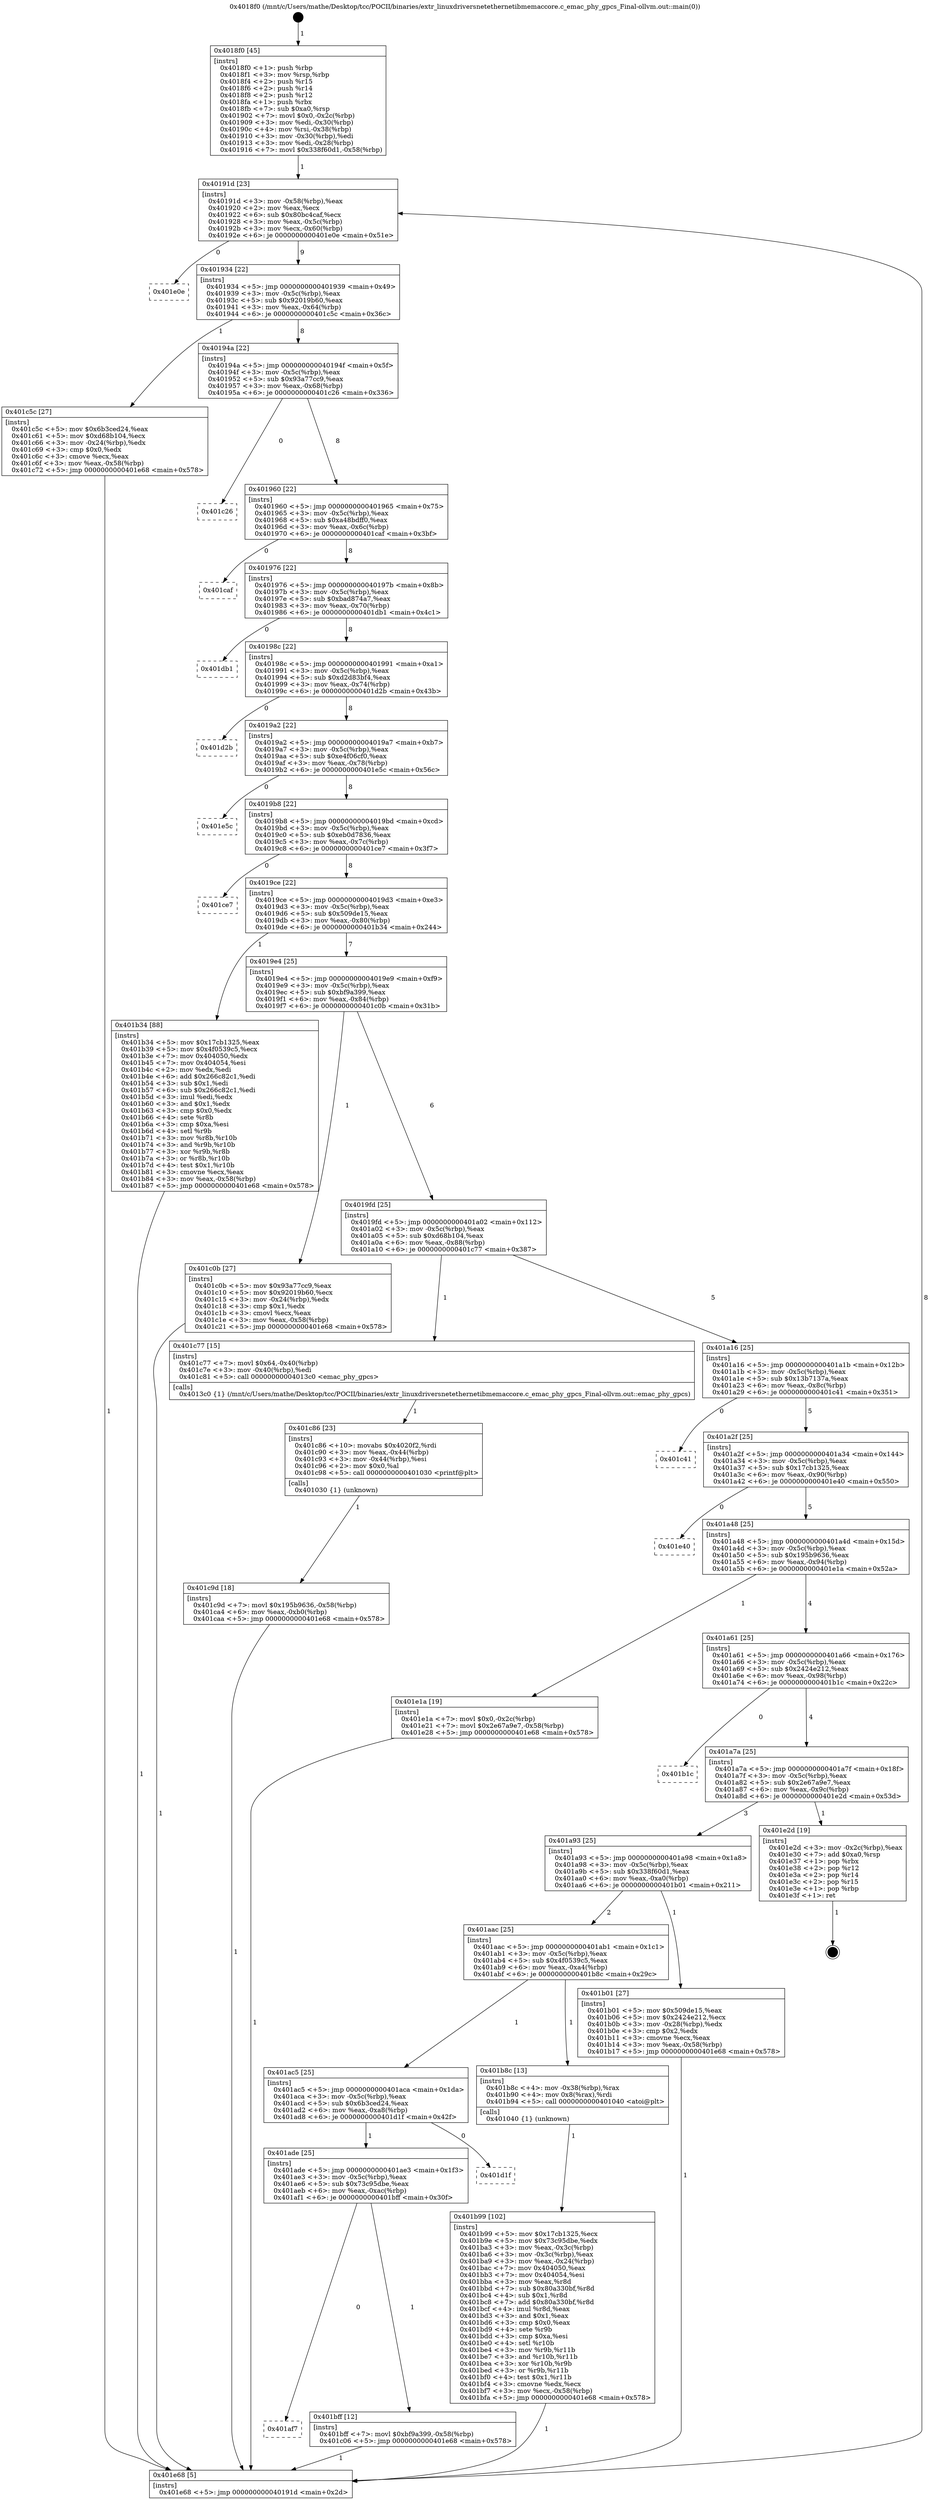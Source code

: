 digraph "0x4018f0" {
  label = "0x4018f0 (/mnt/c/Users/mathe/Desktop/tcc/POCII/binaries/extr_linuxdriversnetethernetibmemaccore.c_emac_phy_gpcs_Final-ollvm.out::main(0))"
  labelloc = "t"
  node[shape=record]

  Entry [label="",width=0.3,height=0.3,shape=circle,fillcolor=black,style=filled]
  "0x40191d" [label="{
     0x40191d [23]\l
     | [instrs]\l
     &nbsp;&nbsp;0x40191d \<+3\>: mov -0x58(%rbp),%eax\l
     &nbsp;&nbsp;0x401920 \<+2\>: mov %eax,%ecx\l
     &nbsp;&nbsp;0x401922 \<+6\>: sub $0x80bc4caf,%ecx\l
     &nbsp;&nbsp;0x401928 \<+3\>: mov %eax,-0x5c(%rbp)\l
     &nbsp;&nbsp;0x40192b \<+3\>: mov %ecx,-0x60(%rbp)\l
     &nbsp;&nbsp;0x40192e \<+6\>: je 0000000000401e0e \<main+0x51e\>\l
  }"]
  "0x401e0e" [label="{
     0x401e0e\l
  }", style=dashed]
  "0x401934" [label="{
     0x401934 [22]\l
     | [instrs]\l
     &nbsp;&nbsp;0x401934 \<+5\>: jmp 0000000000401939 \<main+0x49\>\l
     &nbsp;&nbsp;0x401939 \<+3\>: mov -0x5c(%rbp),%eax\l
     &nbsp;&nbsp;0x40193c \<+5\>: sub $0x92019b60,%eax\l
     &nbsp;&nbsp;0x401941 \<+3\>: mov %eax,-0x64(%rbp)\l
     &nbsp;&nbsp;0x401944 \<+6\>: je 0000000000401c5c \<main+0x36c\>\l
  }"]
  Exit [label="",width=0.3,height=0.3,shape=circle,fillcolor=black,style=filled,peripheries=2]
  "0x401c5c" [label="{
     0x401c5c [27]\l
     | [instrs]\l
     &nbsp;&nbsp;0x401c5c \<+5\>: mov $0x6b3ced24,%eax\l
     &nbsp;&nbsp;0x401c61 \<+5\>: mov $0xd68b104,%ecx\l
     &nbsp;&nbsp;0x401c66 \<+3\>: mov -0x24(%rbp),%edx\l
     &nbsp;&nbsp;0x401c69 \<+3\>: cmp $0x0,%edx\l
     &nbsp;&nbsp;0x401c6c \<+3\>: cmove %ecx,%eax\l
     &nbsp;&nbsp;0x401c6f \<+3\>: mov %eax,-0x58(%rbp)\l
     &nbsp;&nbsp;0x401c72 \<+5\>: jmp 0000000000401e68 \<main+0x578\>\l
  }"]
  "0x40194a" [label="{
     0x40194a [22]\l
     | [instrs]\l
     &nbsp;&nbsp;0x40194a \<+5\>: jmp 000000000040194f \<main+0x5f\>\l
     &nbsp;&nbsp;0x40194f \<+3\>: mov -0x5c(%rbp),%eax\l
     &nbsp;&nbsp;0x401952 \<+5\>: sub $0x93a77cc9,%eax\l
     &nbsp;&nbsp;0x401957 \<+3\>: mov %eax,-0x68(%rbp)\l
     &nbsp;&nbsp;0x40195a \<+6\>: je 0000000000401c26 \<main+0x336\>\l
  }"]
  "0x401c9d" [label="{
     0x401c9d [18]\l
     | [instrs]\l
     &nbsp;&nbsp;0x401c9d \<+7\>: movl $0x195b9636,-0x58(%rbp)\l
     &nbsp;&nbsp;0x401ca4 \<+6\>: mov %eax,-0xb0(%rbp)\l
     &nbsp;&nbsp;0x401caa \<+5\>: jmp 0000000000401e68 \<main+0x578\>\l
  }"]
  "0x401c26" [label="{
     0x401c26\l
  }", style=dashed]
  "0x401960" [label="{
     0x401960 [22]\l
     | [instrs]\l
     &nbsp;&nbsp;0x401960 \<+5\>: jmp 0000000000401965 \<main+0x75\>\l
     &nbsp;&nbsp;0x401965 \<+3\>: mov -0x5c(%rbp),%eax\l
     &nbsp;&nbsp;0x401968 \<+5\>: sub $0xa48bdff0,%eax\l
     &nbsp;&nbsp;0x40196d \<+3\>: mov %eax,-0x6c(%rbp)\l
     &nbsp;&nbsp;0x401970 \<+6\>: je 0000000000401caf \<main+0x3bf\>\l
  }"]
  "0x401c86" [label="{
     0x401c86 [23]\l
     | [instrs]\l
     &nbsp;&nbsp;0x401c86 \<+10\>: movabs $0x4020f2,%rdi\l
     &nbsp;&nbsp;0x401c90 \<+3\>: mov %eax,-0x44(%rbp)\l
     &nbsp;&nbsp;0x401c93 \<+3\>: mov -0x44(%rbp),%esi\l
     &nbsp;&nbsp;0x401c96 \<+2\>: mov $0x0,%al\l
     &nbsp;&nbsp;0x401c98 \<+5\>: call 0000000000401030 \<printf@plt\>\l
     | [calls]\l
     &nbsp;&nbsp;0x401030 \{1\} (unknown)\l
  }"]
  "0x401caf" [label="{
     0x401caf\l
  }", style=dashed]
  "0x401976" [label="{
     0x401976 [22]\l
     | [instrs]\l
     &nbsp;&nbsp;0x401976 \<+5\>: jmp 000000000040197b \<main+0x8b\>\l
     &nbsp;&nbsp;0x40197b \<+3\>: mov -0x5c(%rbp),%eax\l
     &nbsp;&nbsp;0x40197e \<+5\>: sub $0xbad874a7,%eax\l
     &nbsp;&nbsp;0x401983 \<+3\>: mov %eax,-0x70(%rbp)\l
     &nbsp;&nbsp;0x401986 \<+6\>: je 0000000000401db1 \<main+0x4c1\>\l
  }"]
  "0x401af7" [label="{
     0x401af7\l
  }", style=dashed]
  "0x401db1" [label="{
     0x401db1\l
  }", style=dashed]
  "0x40198c" [label="{
     0x40198c [22]\l
     | [instrs]\l
     &nbsp;&nbsp;0x40198c \<+5\>: jmp 0000000000401991 \<main+0xa1\>\l
     &nbsp;&nbsp;0x401991 \<+3\>: mov -0x5c(%rbp),%eax\l
     &nbsp;&nbsp;0x401994 \<+5\>: sub $0xd2d83bf4,%eax\l
     &nbsp;&nbsp;0x401999 \<+3\>: mov %eax,-0x74(%rbp)\l
     &nbsp;&nbsp;0x40199c \<+6\>: je 0000000000401d2b \<main+0x43b\>\l
  }"]
  "0x401bff" [label="{
     0x401bff [12]\l
     | [instrs]\l
     &nbsp;&nbsp;0x401bff \<+7\>: movl $0xbf9a399,-0x58(%rbp)\l
     &nbsp;&nbsp;0x401c06 \<+5\>: jmp 0000000000401e68 \<main+0x578\>\l
  }"]
  "0x401d2b" [label="{
     0x401d2b\l
  }", style=dashed]
  "0x4019a2" [label="{
     0x4019a2 [22]\l
     | [instrs]\l
     &nbsp;&nbsp;0x4019a2 \<+5\>: jmp 00000000004019a7 \<main+0xb7\>\l
     &nbsp;&nbsp;0x4019a7 \<+3\>: mov -0x5c(%rbp),%eax\l
     &nbsp;&nbsp;0x4019aa \<+5\>: sub $0xe4f06cf0,%eax\l
     &nbsp;&nbsp;0x4019af \<+3\>: mov %eax,-0x78(%rbp)\l
     &nbsp;&nbsp;0x4019b2 \<+6\>: je 0000000000401e5c \<main+0x56c\>\l
  }"]
  "0x401ade" [label="{
     0x401ade [25]\l
     | [instrs]\l
     &nbsp;&nbsp;0x401ade \<+5\>: jmp 0000000000401ae3 \<main+0x1f3\>\l
     &nbsp;&nbsp;0x401ae3 \<+3\>: mov -0x5c(%rbp),%eax\l
     &nbsp;&nbsp;0x401ae6 \<+5\>: sub $0x73c95dbe,%eax\l
     &nbsp;&nbsp;0x401aeb \<+6\>: mov %eax,-0xac(%rbp)\l
     &nbsp;&nbsp;0x401af1 \<+6\>: je 0000000000401bff \<main+0x30f\>\l
  }"]
  "0x401e5c" [label="{
     0x401e5c\l
  }", style=dashed]
  "0x4019b8" [label="{
     0x4019b8 [22]\l
     | [instrs]\l
     &nbsp;&nbsp;0x4019b8 \<+5\>: jmp 00000000004019bd \<main+0xcd\>\l
     &nbsp;&nbsp;0x4019bd \<+3\>: mov -0x5c(%rbp),%eax\l
     &nbsp;&nbsp;0x4019c0 \<+5\>: sub $0xeb0d7836,%eax\l
     &nbsp;&nbsp;0x4019c5 \<+3\>: mov %eax,-0x7c(%rbp)\l
     &nbsp;&nbsp;0x4019c8 \<+6\>: je 0000000000401ce7 \<main+0x3f7\>\l
  }"]
  "0x401d1f" [label="{
     0x401d1f\l
  }", style=dashed]
  "0x401ce7" [label="{
     0x401ce7\l
  }", style=dashed]
  "0x4019ce" [label="{
     0x4019ce [22]\l
     | [instrs]\l
     &nbsp;&nbsp;0x4019ce \<+5\>: jmp 00000000004019d3 \<main+0xe3\>\l
     &nbsp;&nbsp;0x4019d3 \<+3\>: mov -0x5c(%rbp),%eax\l
     &nbsp;&nbsp;0x4019d6 \<+5\>: sub $0x509de15,%eax\l
     &nbsp;&nbsp;0x4019db \<+3\>: mov %eax,-0x80(%rbp)\l
     &nbsp;&nbsp;0x4019de \<+6\>: je 0000000000401b34 \<main+0x244\>\l
  }"]
  "0x401b99" [label="{
     0x401b99 [102]\l
     | [instrs]\l
     &nbsp;&nbsp;0x401b99 \<+5\>: mov $0x17cb1325,%ecx\l
     &nbsp;&nbsp;0x401b9e \<+5\>: mov $0x73c95dbe,%edx\l
     &nbsp;&nbsp;0x401ba3 \<+3\>: mov %eax,-0x3c(%rbp)\l
     &nbsp;&nbsp;0x401ba6 \<+3\>: mov -0x3c(%rbp),%eax\l
     &nbsp;&nbsp;0x401ba9 \<+3\>: mov %eax,-0x24(%rbp)\l
     &nbsp;&nbsp;0x401bac \<+7\>: mov 0x404050,%eax\l
     &nbsp;&nbsp;0x401bb3 \<+7\>: mov 0x404054,%esi\l
     &nbsp;&nbsp;0x401bba \<+3\>: mov %eax,%r8d\l
     &nbsp;&nbsp;0x401bbd \<+7\>: sub $0x80a330bf,%r8d\l
     &nbsp;&nbsp;0x401bc4 \<+4\>: sub $0x1,%r8d\l
     &nbsp;&nbsp;0x401bc8 \<+7\>: add $0x80a330bf,%r8d\l
     &nbsp;&nbsp;0x401bcf \<+4\>: imul %r8d,%eax\l
     &nbsp;&nbsp;0x401bd3 \<+3\>: and $0x1,%eax\l
     &nbsp;&nbsp;0x401bd6 \<+3\>: cmp $0x0,%eax\l
     &nbsp;&nbsp;0x401bd9 \<+4\>: sete %r9b\l
     &nbsp;&nbsp;0x401bdd \<+3\>: cmp $0xa,%esi\l
     &nbsp;&nbsp;0x401be0 \<+4\>: setl %r10b\l
     &nbsp;&nbsp;0x401be4 \<+3\>: mov %r9b,%r11b\l
     &nbsp;&nbsp;0x401be7 \<+3\>: and %r10b,%r11b\l
     &nbsp;&nbsp;0x401bea \<+3\>: xor %r10b,%r9b\l
     &nbsp;&nbsp;0x401bed \<+3\>: or %r9b,%r11b\l
     &nbsp;&nbsp;0x401bf0 \<+4\>: test $0x1,%r11b\l
     &nbsp;&nbsp;0x401bf4 \<+3\>: cmovne %edx,%ecx\l
     &nbsp;&nbsp;0x401bf7 \<+3\>: mov %ecx,-0x58(%rbp)\l
     &nbsp;&nbsp;0x401bfa \<+5\>: jmp 0000000000401e68 \<main+0x578\>\l
  }"]
  "0x401b34" [label="{
     0x401b34 [88]\l
     | [instrs]\l
     &nbsp;&nbsp;0x401b34 \<+5\>: mov $0x17cb1325,%eax\l
     &nbsp;&nbsp;0x401b39 \<+5\>: mov $0x4f0539c5,%ecx\l
     &nbsp;&nbsp;0x401b3e \<+7\>: mov 0x404050,%edx\l
     &nbsp;&nbsp;0x401b45 \<+7\>: mov 0x404054,%esi\l
     &nbsp;&nbsp;0x401b4c \<+2\>: mov %edx,%edi\l
     &nbsp;&nbsp;0x401b4e \<+6\>: add $0x266c82c1,%edi\l
     &nbsp;&nbsp;0x401b54 \<+3\>: sub $0x1,%edi\l
     &nbsp;&nbsp;0x401b57 \<+6\>: sub $0x266c82c1,%edi\l
     &nbsp;&nbsp;0x401b5d \<+3\>: imul %edi,%edx\l
     &nbsp;&nbsp;0x401b60 \<+3\>: and $0x1,%edx\l
     &nbsp;&nbsp;0x401b63 \<+3\>: cmp $0x0,%edx\l
     &nbsp;&nbsp;0x401b66 \<+4\>: sete %r8b\l
     &nbsp;&nbsp;0x401b6a \<+3\>: cmp $0xa,%esi\l
     &nbsp;&nbsp;0x401b6d \<+4\>: setl %r9b\l
     &nbsp;&nbsp;0x401b71 \<+3\>: mov %r8b,%r10b\l
     &nbsp;&nbsp;0x401b74 \<+3\>: and %r9b,%r10b\l
     &nbsp;&nbsp;0x401b77 \<+3\>: xor %r9b,%r8b\l
     &nbsp;&nbsp;0x401b7a \<+3\>: or %r8b,%r10b\l
     &nbsp;&nbsp;0x401b7d \<+4\>: test $0x1,%r10b\l
     &nbsp;&nbsp;0x401b81 \<+3\>: cmovne %ecx,%eax\l
     &nbsp;&nbsp;0x401b84 \<+3\>: mov %eax,-0x58(%rbp)\l
     &nbsp;&nbsp;0x401b87 \<+5\>: jmp 0000000000401e68 \<main+0x578\>\l
  }"]
  "0x4019e4" [label="{
     0x4019e4 [25]\l
     | [instrs]\l
     &nbsp;&nbsp;0x4019e4 \<+5\>: jmp 00000000004019e9 \<main+0xf9\>\l
     &nbsp;&nbsp;0x4019e9 \<+3\>: mov -0x5c(%rbp),%eax\l
     &nbsp;&nbsp;0x4019ec \<+5\>: sub $0xbf9a399,%eax\l
     &nbsp;&nbsp;0x4019f1 \<+6\>: mov %eax,-0x84(%rbp)\l
     &nbsp;&nbsp;0x4019f7 \<+6\>: je 0000000000401c0b \<main+0x31b\>\l
  }"]
  "0x401ac5" [label="{
     0x401ac5 [25]\l
     | [instrs]\l
     &nbsp;&nbsp;0x401ac5 \<+5\>: jmp 0000000000401aca \<main+0x1da\>\l
     &nbsp;&nbsp;0x401aca \<+3\>: mov -0x5c(%rbp),%eax\l
     &nbsp;&nbsp;0x401acd \<+5\>: sub $0x6b3ced24,%eax\l
     &nbsp;&nbsp;0x401ad2 \<+6\>: mov %eax,-0xa8(%rbp)\l
     &nbsp;&nbsp;0x401ad8 \<+6\>: je 0000000000401d1f \<main+0x42f\>\l
  }"]
  "0x401c0b" [label="{
     0x401c0b [27]\l
     | [instrs]\l
     &nbsp;&nbsp;0x401c0b \<+5\>: mov $0x93a77cc9,%eax\l
     &nbsp;&nbsp;0x401c10 \<+5\>: mov $0x92019b60,%ecx\l
     &nbsp;&nbsp;0x401c15 \<+3\>: mov -0x24(%rbp),%edx\l
     &nbsp;&nbsp;0x401c18 \<+3\>: cmp $0x1,%edx\l
     &nbsp;&nbsp;0x401c1b \<+3\>: cmovl %ecx,%eax\l
     &nbsp;&nbsp;0x401c1e \<+3\>: mov %eax,-0x58(%rbp)\l
     &nbsp;&nbsp;0x401c21 \<+5\>: jmp 0000000000401e68 \<main+0x578\>\l
  }"]
  "0x4019fd" [label="{
     0x4019fd [25]\l
     | [instrs]\l
     &nbsp;&nbsp;0x4019fd \<+5\>: jmp 0000000000401a02 \<main+0x112\>\l
     &nbsp;&nbsp;0x401a02 \<+3\>: mov -0x5c(%rbp),%eax\l
     &nbsp;&nbsp;0x401a05 \<+5\>: sub $0xd68b104,%eax\l
     &nbsp;&nbsp;0x401a0a \<+6\>: mov %eax,-0x88(%rbp)\l
     &nbsp;&nbsp;0x401a10 \<+6\>: je 0000000000401c77 \<main+0x387\>\l
  }"]
  "0x401b8c" [label="{
     0x401b8c [13]\l
     | [instrs]\l
     &nbsp;&nbsp;0x401b8c \<+4\>: mov -0x38(%rbp),%rax\l
     &nbsp;&nbsp;0x401b90 \<+4\>: mov 0x8(%rax),%rdi\l
     &nbsp;&nbsp;0x401b94 \<+5\>: call 0000000000401040 \<atoi@plt\>\l
     | [calls]\l
     &nbsp;&nbsp;0x401040 \{1\} (unknown)\l
  }"]
  "0x401c77" [label="{
     0x401c77 [15]\l
     | [instrs]\l
     &nbsp;&nbsp;0x401c77 \<+7\>: movl $0x64,-0x40(%rbp)\l
     &nbsp;&nbsp;0x401c7e \<+3\>: mov -0x40(%rbp),%edi\l
     &nbsp;&nbsp;0x401c81 \<+5\>: call 00000000004013c0 \<emac_phy_gpcs\>\l
     | [calls]\l
     &nbsp;&nbsp;0x4013c0 \{1\} (/mnt/c/Users/mathe/Desktop/tcc/POCII/binaries/extr_linuxdriversnetethernetibmemaccore.c_emac_phy_gpcs_Final-ollvm.out::emac_phy_gpcs)\l
  }"]
  "0x401a16" [label="{
     0x401a16 [25]\l
     | [instrs]\l
     &nbsp;&nbsp;0x401a16 \<+5\>: jmp 0000000000401a1b \<main+0x12b\>\l
     &nbsp;&nbsp;0x401a1b \<+3\>: mov -0x5c(%rbp),%eax\l
     &nbsp;&nbsp;0x401a1e \<+5\>: sub $0x13b7137a,%eax\l
     &nbsp;&nbsp;0x401a23 \<+6\>: mov %eax,-0x8c(%rbp)\l
     &nbsp;&nbsp;0x401a29 \<+6\>: je 0000000000401c41 \<main+0x351\>\l
  }"]
  "0x4018f0" [label="{
     0x4018f0 [45]\l
     | [instrs]\l
     &nbsp;&nbsp;0x4018f0 \<+1\>: push %rbp\l
     &nbsp;&nbsp;0x4018f1 \<+3\>: mov %rsp,%rbp\l
     &nbsp;&nbsp;0x4018f4 \<+2\>: push %r15\l
     &nbsp;&nbsp;0x4018f6 \<+2\>: push %r14\l
     &nbsp;&nbsp;0x4018f8 \<+2\>: push %r12\l
     &nbsp;&nbsp;0x4018fa \<+1\>: push %rbx\l
     &nbsp;&nbsp;0x4018fb \<+7\>: sub $0xa0,%rsp\l
     &nbsp;&nbsp;0x401902 \<+7\>: movl $0x0,-0x2c(%rbp)\l
     &nbsp;&nbsp;0x401909 \<+3\>: mov %edi,-0x30(%rbp)\l
     &nbsp;&nbsp;0x40190c \<+4\>: mov %rsi,-0x38(%rbp)\l
     &nbsp;&nbsp;0x401910 \<+3\>: mov -0x30(%rbp),%edi\l
     &nbsp;&nbsp;0x401913 \<+3\>: mov %edi,-0x28(%rbp)\l
     &nbsp;&nbsp;0x401916 \<+7\>: movl $0x338f60d1,-0x58(%rbp)\l
  }"]
  "0x401c41" [label="{
     0x401c41\l
  }", style=dashed]
  "0x401a2f" [label="{
     0x401a2f [25]\l
     | [instrs]\l
     &nbsp;&nbsp;0x401a2f \<+5\>: jmp 0000000000401a34 \<main+0x144\>\l
     &nbsp;&nbsp;0x401a34 \<+3\>: mov -0x5c(%rbp),%eax\l
     &nbsp;&nbsp;0x401a37 \<+5\>: sub $0x17cb1325,%eax\l
     &nbsp;&nbsp;0x401a3c \<+6\>: mov %eax,-0x90(%rbp)\l
     &nbsp;&nbsp;0x401a42 \<+6\>: je 0000000000401e40 \<main+0x550\>\l
  }"]
  "0x401e68" [label="{
     0x401e68 [5]\l
     | [instrs]\l
     &nbsp;&nbsp;0x401e68 \<+5\>: jmp 000000000040191d \<main+0x2d\>\l
  }"]
  "0x401e40" [label="{
     0x401e40\l
  }", style=dashed]
  "0x401a48" [label="{
     0x401a48 [25]\l
     | [instrs]\l
     &nbsp;&nbsp;0x401a48 \<+5\>: jmp 0000000000401a4d \<main+0x15d\>\l
     &nbsp;&nbsp;0x401a4d \<+3\>: mov -0x5c(%rbp),%eax\l
     &nbsp;&nbsp;0x401a50 \<+5\>: sub $0x195b9636,%eax\l
     &nbsp;&nbsp;0x401a55 \<+6\>: mov %eax,-0x94(%rbp)\l
     &nbsp;&nbsp;0x401a5b \<+6\>: je 0000000000401e1a \<main+0x52a\>\l
  }"]
  "0x401aac" [label="{
     0x401aac [25]\l
     | [instrs]\l
     &nbsp;&nbsp;0x401aac \<+5\>: jmp 0000000000401ab1 \<main+0x1c1\>\l
     &nbsp;&nbsp;0x401ab1 \<+3\>: mov -0x5c(%rbp),%eax\l
     &nbsp;&nbsp;0x401ab4 \<+5\>: sub $0x4f0539c5,%eax\l
     &nbsp;&nbsp;0x401ab9 \<+6\>: mov %eax,-0xa4(%rbp)\l
     &nbsp;&nbsp;0x401abf \<+6\>: je 0000000000401b8c \<main+0x29c\>\l
  }"]
  "0x401e1a" [label="{
     0x401e1a [19]\l
     | [instrs]\l
     &nbsp;&nbsp;0x401e1a \<+7\>: movl $0x0,-0x2c(%rbp)\l
     &nbsp;&nbsp;0x401e21 \<+7\>: movl $0x2e67a9e7,-0x58(%rbp)\l
     &nbsp;&nbsp;0x401e28 \<+5\>: jmp 0000000000401e68 \<main+0x578\>\l
  }"]
  "0x401a61" [label="{
     0x401a61 [25]\l
     | [instrs]\l
     &nbsp;&nbsp;0x401a61 \<+5\>: jmp 0000000000401a66 \<main+0x176\>\l
     &nbsp;&nbsp;0x401a66 \<+3\>: mov -0x5c(%rbp),%eax\l
     &nbsp;&nbsp;0x401a69 \<+5\>: sub $0x2424e212,%eax\l
     &nbsp;&nbsp;0x401a6e \<+6\>: mov %eax,-0x98(%rbp)\l
     &nbsp;&nbsp;0x401a74 \<+6\>: je 0000000000401b1c \<main+0x22c\>\l
  }"]
  "0x401b01" [label="{
     0x401b01 [27]\l
     | [instrs]\l
     &nbsp;&nbsp;0x401b01 \<+5\>: mov $0x509de15,%eax\l
     &nbsp;&nbsp;0x401b06 \<+5\>: mov $0x2424e212,%ecx\l
     &nbsp;&nbsp;0x401b0b \<+3\>: mov -0x28(%rbp),%edx\l
     &nbsp;&nbsp;0x401b0e \<+3\>: cmp $0x2,%edx\l
     &nbsp;&nbsp;0x401b11 \<+3\>: cmovne %ecx,%eax\l
     &nbsp;&nbsp;0x401b14 \<+3\>: mov %eax,-0x58(%rbp)\l
     &nbsp;&nbsp;0x401b17 \<+5\>: jmp 0000000000401e68 \<main+0x578\>\l
  }"]
  "0x401b1c" [label="{
     0x401b1c\l
  }", style=dashed]
  "0x401a7a" [label="{
     0x401a7a [25]\l
     | [instrs]\l
     &nbsp;&nbsp;0x401a7a \<+5\>: jmp 0000000000401a7f \<main+0x18f\>\l
     &nbsp;&nbsp;0x401a7f \<+3\>: mov -0x5c(%rbp),%eax\l
     &nbsp;&nbsp;0x401a82 \<+5\>: sub $0x2e67a9e7,%eax\l
     &nbsp;&nbsp;0x401a87 \<+6\>: mov %eax,-0x9c(%rbp)\l
     &nbsp;&nbsp;0x401a8d \<+6\>: je 0000000000401e2d \<main+0x53d\>\l
  }"]
  "0x401a93" [label="{
     0x401a93 [25]\l
     | [instrs]\l
     &nbsp;&nbsp;0x401a93 \<+5\>: jmp 0000000000401a98 \<main+0x1a8\>\l
     &nbsp;&nbsp;0x401a98 \<+3\>: mov -0x5c(%rbp),%eax\l
     &nbsp;&nbsp;0x401a9b \<+5\>: sub $0x338f60d1,%eax\l
     &nbsp;&nbsp;0x401aa0 \<+6\>: mov %eax,-0xa0(%rbp)\l
     &nbsp;&nbsp;0x401aa6 \<+6\>: je 0000000000401b01 \<main+0x211\>\l
  }"]
  "0x401e2d" [label="{
     0x401e2d [19]\l
     | [instrs]\l
     &nbsp;&nbsp;0x401e2d \<+3\>: mov -0x2c(%rbp),%eax\l
     &nbsp;&nbsp;0x401e30 \<+7\>: add $0xa0,%rsp\l
     &nbsp;&nbsp;0x401e37 \<+1\>: pop %rbx\l
     &nbsp;&nbsp;0x401e38 \<+2\>: pop %r12\l
     &nbsp;&nbsp;0x401e3a \<+2\>: pop %r14\l
     &nbsp;&nbsp;0x401e3c \<+2\>: pop %r15\l
     &nbsp;&nbsp;0x401e3e \<+1\>: pop %rbp\l
     &nbsp;&nbsp;0x401e3f \<+1\>: ret\l
  }"]
  Entry -> "0x4018f0" [label=" 1"]
  "0x40191d" -> "0x401e0e" [label=" 0"]
  "0x40191d" -> "0x401934" [label=" 9"]
  "0x401e2d" -> Exit [label=" 1"]
  "0x401934" -> "0x401c5c" [label=" 1"]
  "0x401934" -> "0x40194a" [label=" 8"]
  "0x401e1a" -> "0x401e68" [label=" 1"]
  "0x40194a" -> "0x401c26" [label=" 0"]
  "0x40194a" -> "0x401960" [label=" 8"]
  "0x401c9d" -> "0x401e68" [label=" 1"]
  "0x401960" -> "0x401caf" [label=" 0"]
  "0x401960" -> "0x401976" [label=" 8"]
  "0x401c86" -> "0x401c9d" [label=" 1"]
  "0x401976" -> "0x401db1" [label=" 0"]
  "0x401976" -> "0x40198c" [label=" 8"]
  "0x401c77" -> "0x401c86" [label=" 1"]
  "0x40198c" -> "0x401d2b" [label=" 0"]
  "0x40198c" -> "0x4019a2" [label=" 8"]
  "0x401c5c" -> "0x401e68" [label=" 1"]
  "0x4019a2" -> "0x401e5c" [label=" 0"]
  "0x4019a2" -> "0x4019b8" [label=" 8"]
  "0x401bff" -> "0x401e68" [label=" 1"]
  "0x4019b8" -> "0x401ce7" [label=" 0"]
  "0x4019b8" -> "0x4019ce" [label=" 8"]
  "0x401ade" -> "0x401af7" [label=" 0"]
  "0x4019ce" -> "0x401b34" [label=" 1"]
  "0x4019ce" -> "0x4019e4" [label=" 7"]
  "0x401c0b" -> "0x401e68" [label=" 1"]
  "0x4019e4" -> "0x401c0b" [label=" 1"]
  "0x4019e4" -> "0x4019fd" [label=" 6"]
  "0x401ac5" -> "0x401ade" [label=" 1"]
  "0x4019fd" -> "0x401c77" [label=" 1"]
  "0x4019fd" -> "0x401a16" [label=" 5"]
  "0x401ac5" -> "0x401d1f" [label=" 0"]
  "0x401a16" -> "0x401c41" [label=" 0"]
  "0x401a16" -> "0x401a2f" [label=" 5"]
  "0x401b99" -> "0x401e68" [label=" 1"]
  "0x401a2f" -> "0x401e40" [label=" 0"]
  "0x401a2f" -> "0x401a48" [label=" 5"]
  "0x401b8c" -> "0x401b99" [label=" 1"]
  "0x401a48" -> "0x401e1a" [label=" 1"]
  "0x401a48" -> "0x401a61" [label=" 4"]
  "0x401aac" -> "0x401ac5" [label=" 1"]
  "0x401a61" -> "0x401b1c" [label=" 0"]
  "0x401a61" -> "0x401a7a" [label=" 4"]
  "0x401aac" -> "0x401b8c" [label=" 1"]
  "0x401a7a" -> "0x401e2d" [label=" 1"]
  "0x401a7a" -> "0x401a93" [label=" 3"]
  "0x401ade" -> "0x401bff" [label=" 1"]
  "0x401a93" -> "0x401b01" [label=" 1"]
  "0x401a93" -> "0x401aac" [label=" 2"]
  "0x401b01" -> "0x401e68" [label=" 1"]
  "0x4018f0" -> "0x40191d" [label=" 1"]
  "0x401e68" -> "0x40191d" [label=" 8"]
  "0x401b34" -> "0x401e68" [label=" 1"]
}
